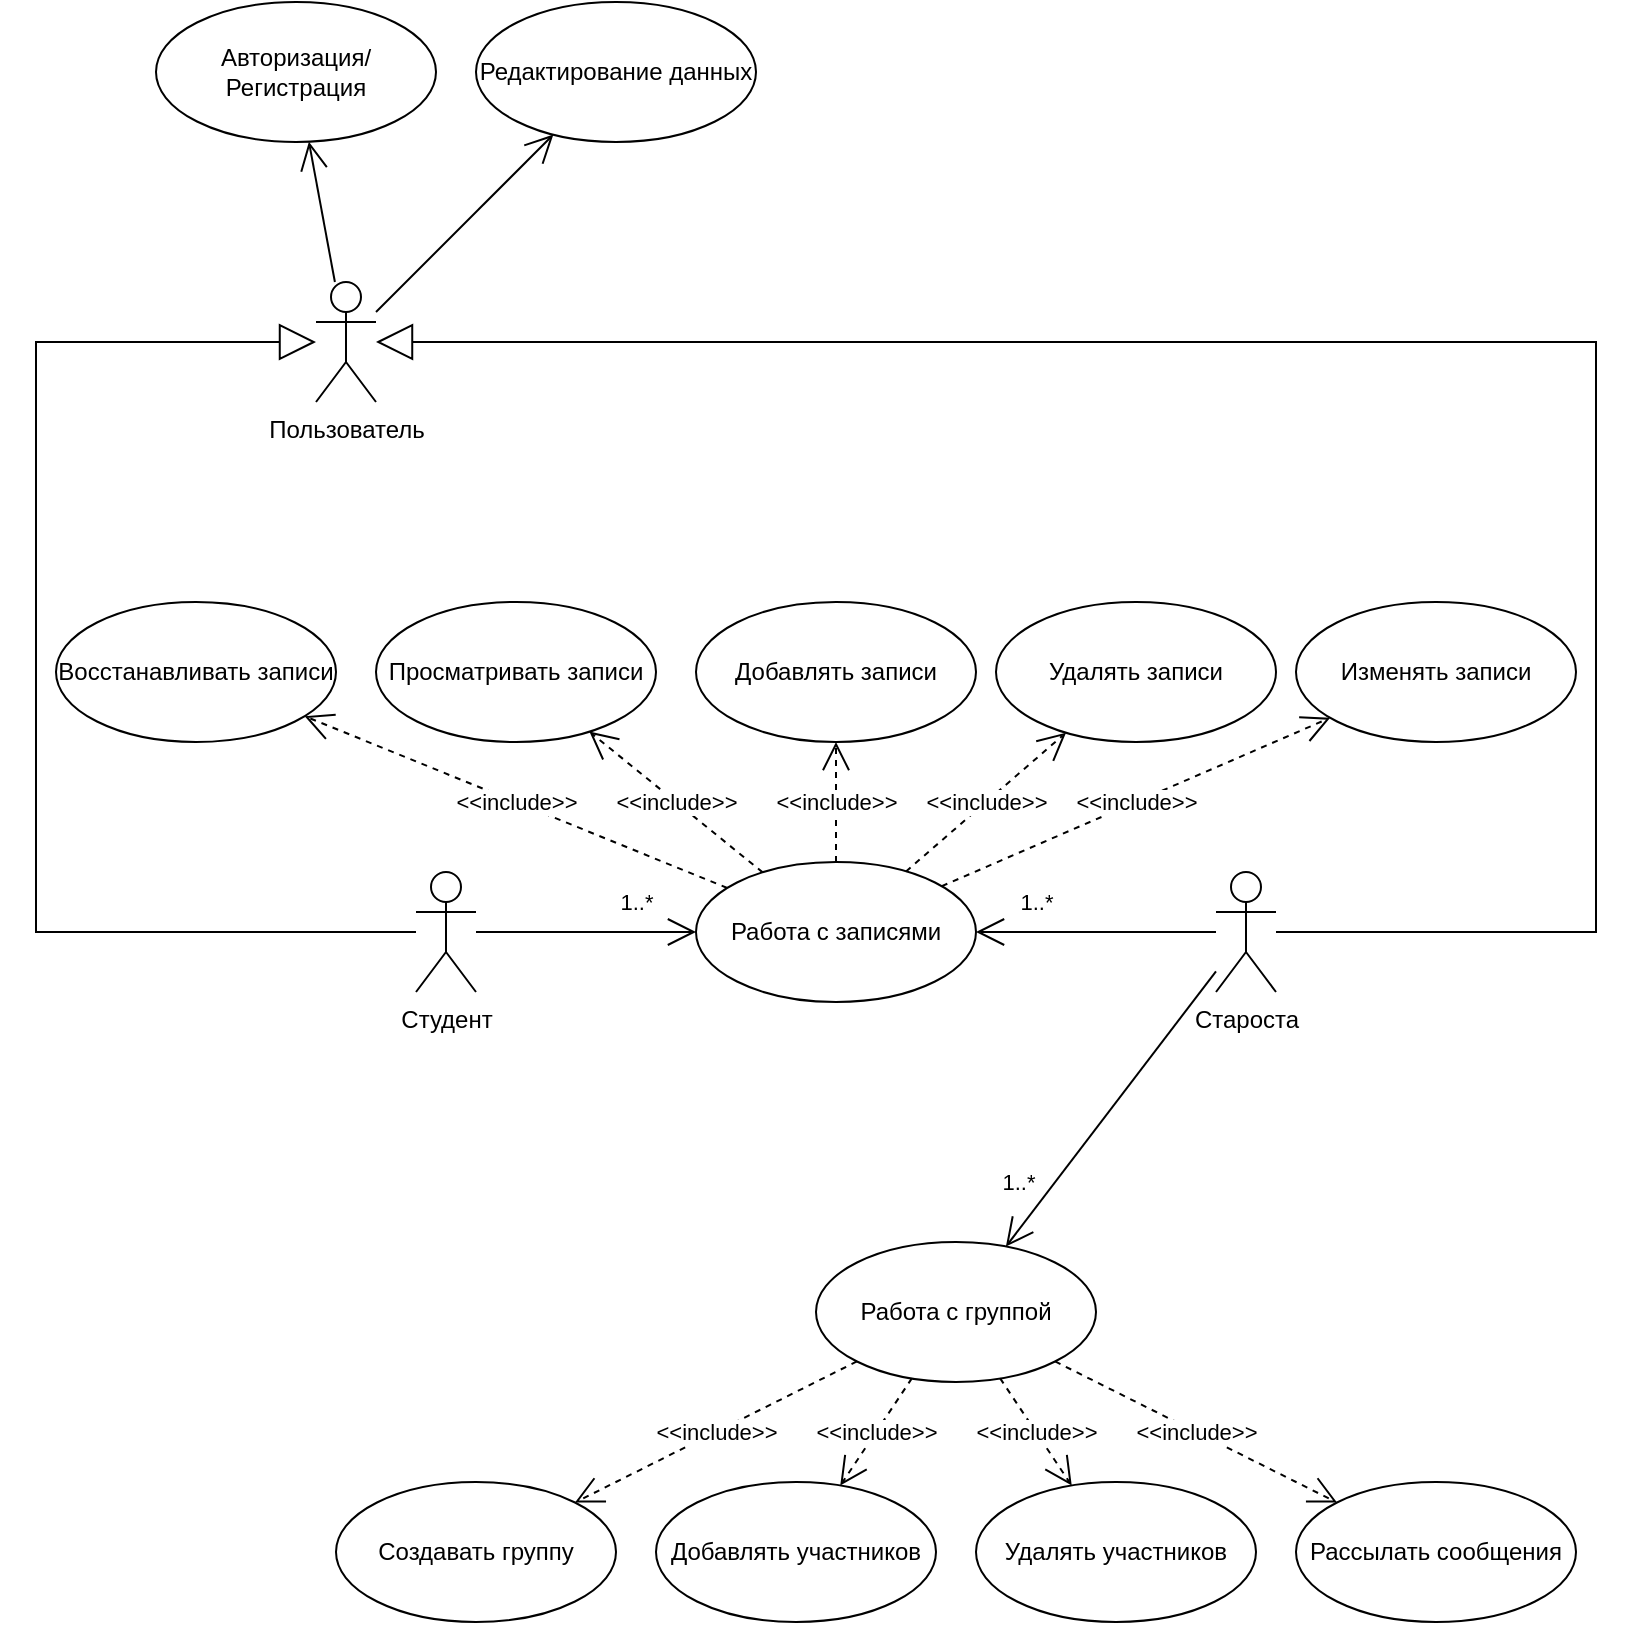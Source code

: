 <mxfile version="24.8.1">
  <diagram name="Страница — 1" id="OzuXbtzcPYWJwhRSiCgP">
    <mxGraphModel dx="2043" dy="2034" grid="1" gridSize="10" guides="1" tooltips="1" connect="1" arrows="1" fold="1" page="1" pageScale="1" pageWidth="827" pageHeight="1169" math="0" shadow="0">
      <root>
        <mxCell id="0" />
        <mxCell id="1" parent="0" />
        <mxCell id="lTHJ1ySDXn06tNbgpZ6D-3" value="Просматривать записи" style="ellipse;whiteSpace=wrap;html=1;" parent="1" vertex="1">
          <mxGeometry x="170" y="40" width="140" height="70" as="geometry" />
        </mxCell>
        <mxCell id="lTHJ1ySDXn06tNbgpZ6D-5" value="Добавлять записи" style="ellipse;whiteSpace=wrap;html=1;" parent="1" vertex="1">
          <mxGeometry x="330" y="40" width="140" height="70" as="geometry" />
        </mxCell>
        <mxCell id="lTHJ1ySDXn06tNbgpZ6D-6" value="Удалять записи" style="ellipse;whiteSpace=wrap;html=1;" parent="1" vertex="1">
          <mxGeometry x="480" y="40" width="140" height="70" as="geometry" />
        </mxCell>
        <mxCell id="lTHJ1ySDXn06tNbgpZ6D-7" value="Изменять записи" style="ellipse;whiteSpace=wrap;html=1;" parent="1" vertex="1">
          <mxGeometry x="630" y="40" width="140" height="70" as="geometry" />
        </mxCell>
        <mxCell id="lTHJ1ySDXn06tNbgpZ6D-8" value="Работа с записями" style="ellipse;whiteSpace=wrap;html=1;" parent="1" vertex="1">
          <mxGeometry x="330" y="170" width="140" height="70" as="geometry" />
        </mxCell>
        <mxCell id="lTHJ1ySDXn06tNbgpZ6D-9" value="Студент" style="shape=umlActor;verticalLabelPosition=bottom;verticalAlign=top;html=1;" parent="1" vertex="1">
          <mxGeometry x="190" y="175" width="30" height="60" as="geometry" />
        </mxCell>
        <mxCell id="lTHJ1ySDXn06tNbgpZ6D-10" value="Староста" style="shape=umlActor;verticalLabelPosition=bottom;verticalAlign=top;html=1;" parent="1" vertex="1">
          <mxGeometry x="590" y="175" width="30" height="60" as="geometry" />
        </mxCell>
        <mxCell id="lTHJ1ySDXn06tNbgpZ6D-11" value="" style="endArrow=open;endFill=1;endSize=12;html=1;rounded=0;" parent="1" source="lTHJ1ySDXn06tNbgpZ6D-9" target="lTHJ1ySDXn06tNbgpZ6D-8" edge="1">
          <mxGeometry width="160" relative="1" as="geometry">
            <mxPoint x="320" y="260" as="sourcePoint" />
            <mxPoint x="480" y="260" as="targetPoint" />
          </mxGeometry>
        </mxCell>
        <mxCell id="lTHJ1ySDXn06tNbgpZ6D-13" value="1..*" style="edgeLabel;html=1;align=center;verticalAlign=middle;resizable=0;points=[];" parent="lTHJ1ySDXn06tNbgpZ6D-11" vertex="1" connectable="0">
          <mxGeometry x="0.436" y="1" relative="1" as="geometry">
            <mxPoint x="1" y="-14" as="offset" />
          </mxGeometry>
        </mxCell>
        <mxCell id="lTHJ1ySDXn06tNbgpZ6D-12" value="" style="endArrow=open;endFill=1;endSize=12;html=1;rounded=0;" parent="1" source="lTHJ1ySDXn06tNbgpZ6D-10" target="lTHJ1ySDXn06tNbgpZ6D-8" edge="1">
          <mxGeometry width="160" relative="1" as="geometry">
            <mxPoint x="380" y="290" as="sourcePoint" />
            <mxPoint x="540" y="290" as="targetPoint" />
          </mxGeometry>
        </mxCell>
        <mxCell id="lTHJ1ySDXn06tNbgpZ6D-14" value="1..*" style="edgeLabel;html=1;align=center;verticalAlign=middle;resizable=0;points=[];" parent="1" vertex="1" connectable="0">
          <mxGeometry x="500" y="190" as="geometry" />
        </mxCell>
        <mxCell id="lTHJ1ySDXn06tNbgpZ6D-15" value="&amp;lt;&amp;lt;include&amp;gt;&amp;gt;" style="endArrow=open;endSize=12;dashed=1;html=1;rounded=0;" parent="1" source="lTHJ1ySDXn06tNbgpZ6D-8" target="lTHJ1ySDXn06tNbgpZ6D-3" edge="1">
          <mxGeometry width="160" relative="1" as="geometry">
            <mxPoint x="320" y="310" as="sourcePoint" />
            <mxPoint x="480" y="310" as="targetPoint" />
          </mxGeometry>
        </mxCell>
        <mxCell id="lTHJ1ySDXn06tNbgpZ6D-16" value="&amp;lt;&amp;lt;include&amp;gt;&amp;gt;" style="endArrow=open;endSize=12;dashed=1;html=1;rounded=0;" parent="1" source="lTHJ1ySDXn06tNbgpZ6D-8" target="lTHJ1ySDXn06tNbgpZ6D-5" edge="1">
          <mxGeometry width="160" relative="1" as="geometry">
            <mxPoint x="471" y="170" as="sourcePoint" />
            <mxPoint x="330" y="92" as="targetPoint" />
          </mxGeometry>
        </mxCell>
        <mxCell id="lTHJ1ySDXn06tNbgpZ6D-17" value="&amp;lt;&amp;lt;include&amp;gt;&amp;gt;" style="endArrow=open;endSize=12;dashed=1;html=1;rounded=0;" parent="1" source="lTHJ1ySDXn06tNbgpZ6D-8" target="lTHJ1ySDXn06tNbgpZ6D-6" edge="1">
          <mxGeometry width="160" relative="1" as="geometry">
            <mxPoint x="373" y="199" as="sourcePoint" />
            <mxPoint x="232" y="121" as="targetPoint" />
          </mxGeometry>
        </mxCell>
        <mxCell id="lTHJ1ySDXn06tNbgpZ6D-18" value="&amp;lt;&amp;lt;include&amp;gt;&amp;gt;" style="endArrow=open;endSize=12;dashed=1;html=1;rounded=0;" parent="1" source="lTHJ1ySDXn06tNbgpZ6D-8" target="lTHJ1ySDXn06tNbgpZ6D-7" edge="1">
          <mxGeometry width="160" relative="1" as="geometry">
            <mxPoint x="383" y="209" as="sourcePoint" />
            <mxPoint x="242" y="131" as="targetPoint" />
          </mxGeometry>
        </mxCell>
        <mxCell id="lTHJ1ySDXn06tNbgpZ6D-19" value="Создавать группу" style="ellipse;whiteSpace=wrap;html=1;" parent="1" vertex="1">
          <mxGeometry x="150" y="480" width="140" height="70" as="geometry" />
        </mxCell>
        <mxCell id="lTHJ1ySDXn06tNbgpZ6D-20" value="Добавлять участников" style="ellipse;whiteSpace=wrap;html=1;" parent="1" vertex="1">
          <mxGeometry x="310" y="480" width="140" height="70" as="geometry" />
        </mxCell>
        <mxCell id="lTHJ1ySDXn06tNbgpZ6D-21" value="Удалять участников" style="ellipse;whiteSpace=wrap;html=1;" parent="1" vertex="1">
          <mxGeometry x="470" y="480" width="140" height="70" as="geometry" />
        </mxCell>
        <mxCell id="lTHJ1ySDXn06tNbgpZ6D-22" value="Восстанавливать записи" style="ellipse;whiteSpace=wrap;html=1;" parent="1" vertex="1">
          <mxGeometry x="10" y="40" width="140" height="70" as="geometry" />
        </mxCell>
        <mxCell id="lTHJ1ySDXn06tNbgpZ6D-23" value="Рассылать сообщения" style="ellipse;whiteSpace=wrap;html=1;" parent="1" vertex="1">
          <mxGeometry x="630" y="480" width="140" height="70" as="geometry" />
        </mxCell>
        <mxCell id="lTHJ1ySDXn06tNbgpZ6D-24" value="Работа с группой" style="ellipse;whiteSpace=wrap;html=1;" parent="1" vertex="1">
          <mxGeometry x="390" y="360" width="140" height="70" as="geometry" />
        </mxCell>
        <mxCell id="lTHJ1ySDXn06tNbgpZ6D-25" value="" style="endArrow=open;endFill=1;endSize=12;html=1;rounded=0;" parent="1" source="lTHJ1ySDXn06tNbgpZ6D-10" target="lTHJ1ySDXn06tNbgpZ6D-24" edge="1">
          <mxGeometry width="160" relative="1" as="geometry">
            <mxPoint x="230" y="215" as="sourcePoint" />
            <mxPoint x="340" y="215" as="targetPoint" />
          </mxGeometry>
        </mxCell>
        <mxCell id="lTHJ1ySDXn06tNbgpZ6D-26" value="1..*" style="edgeLabel;html=1;align=center;verticalAlign=middle;resizable=0;points=[];" parent="lTHJ1ySDXn06tNbgpZ6D-25" vertex="1" connectable="0">
          <mxGeometry x="0.436" y="1" relative="1" as="geometry">
            <mxPoint x="-25" y="6" as="offset" />
          </mxGeometry>
        </mxCell>
        <mxCell id="lTHJ1ySDXn06tNbgpZ6D-27" value="&amp;lt;&amp;lt;include&amp;gt;&amp;gt;" style="endArrow=open;endSize=12;dashed=1;html=1;rounded=0;" parent="1" source="lTHJ1ySDXn06tNbgpZ6D-24" target="lTHJ1ySDXn06tNbgpZ6D-19" edge="1">
          <mxGeometry width="160" relative="1" as="geometry">
            <mxPoint x="315" y="398" as="sourcePoint" />
            <mxPoint x="174" y="320" as="targetPoint" />
          </mxGeometry>
        </mxCell>
        <mxCell id="lTHJ1ySDXn06tNbgpZ6D-28" value="&amp;lt;&amp;lt;include&amp;gt;&amp;gt;" style="endArrow=open;endSize=12;dashed=1;html=1;rounded=0;" parent="1" source="lTHJ1ySDXn06tNbgpZ6D-24" target="lTHJ1ySDXn06tNbgpZ6D-20" edge="1">
          <mxGeometry width="160" relative="1" as="geometry">
            <mxPoint x="566" y="398" as="sourcePoint" />
            <mxPoint x="425" y="320" as="targetPoint" />
          </mxGeometry>
        </mxCell>
        <mxCell id="lTHJ1ySDXn06tNbgpZ6D-29" value="&amp;lt;&amp;lt;include&amp;gt;&amp;gt;" style="endArrow=open;endSize=12;dashed=1;html=1;rounded=0;" parent="1" source="lTHJ1ySDXn06tNbgpZ6D-24" target="lTHJ1ySDXn06tNbgpZ6D-21" edge="1">
          <mxGeometry width="160" relative="1" as="geometry">
            <mxPoint x="656" y="408" as="sourcePoint" />
            <mxPoint x="515" y="330" as="targetPoint" />
          </mxGeometry>
        </mxCell>
        <mxCell id="lTHJ1ySDXn06tNbgpZ6D-30" value="&amp;lt;&amp;lt;include&amp;gt;&amp;gt;" style="endArrow=open;endSize=12;dashed=1;html=1;rounded=0;" parent="1" source="lTHJ1ySDXn06tNbgpZ6D-24" target="lTHJ1ySDXn06tNbgpZ6D-23" edge="1">
          <mxGeometry width="160" relative="1" as="geometry">
            <mxPoint x="518" y="269" as="sourcePoint" />
            <mxPoint x="377" y="191" as="targetPoint" />
          </mxGeometry>
        </mxCell>
        <mxCell id="lTHJ1ySDXn06tNbgpZ6D-36" value="Пользователь" style="shape=umlActor;verticalLabelPosition=bottom;verticalAlign=top;html=1;" parent="1" vertex="1">
          <mxGeometry x="140" y="-120" width="30" height="60" as="geometry" />
        </mxCell>
        <mxCell id="lTHJ1ySDXn06tNbgpZ6D-37" value="" style="endArrow=block;endSize=16;endFill=0;html=1;rounded=0;" parent="1" source="lTHJ1ySDXn06tNbgpZ6D-9" target="lTHJ1ySDXn06tNbgpZ6D-36" edge="1">
          <mxGeometry width="160" relative="1" as="geometry">
            <mxPoint x="-10" y="204.5" as="sourcePoint" />
            <mxPoint x="150" y="204.5" as="targetPoint" />
            <Array as="points">
              <mxPoint y="205" />
              <mxPoint y="-90" />
            </Array>
          </mxGeometry>
        </mxCell>
        <mxCell id="lTHJ1ySDXn06tNbgpZ6D-38" value="" style="endArrow=block;endSize=16;endFill=0;html=1;rounded=0;" parent="1" source="lTHJ1ySDXn06tNbgpZ6D-10" target="lTHJ1ySDXn06tNbgpZ6D-36" edge="1">
          <mxGeometry width="160" relative="1" as="geometry">
            <mxPoint x="350" y="125" as="sourcePoint" />
            <mxPoint x="310" y="-110" as="targetPoint" />
            <Array as="points">
              <mxPoint x="780" y="205" />
              <mxPoint x="780" y="-90" />
            </Array>
          </mxGeometry>
        </mxCell>
        <mxCell id="lTHJ1ySDXn06tNbgpZ6D-39" value="Авторизация/Регистрация" style="ellipse;whiteSpace=wrap;html=1;" parent="1" vertex="1">
          <mxGeometry x="60" y="-260" width="140" height="70" as="geometry" />
        </mxCell>
        <mxCell id="lTHJ1ySDXn06tNbgpZ6D-40" value="Редактирование данных" style="ellipse;whiteSpace=wrap;html=1;" parent="1" vertex="1">
          <mxGeometry x="220" y="-260" width="140" height="70" as="geometry" />
        </mxCell>
        <mxCell id="lTHJ1ySDXn06tNbgpZ6D-41" value="" style="endArrow=open;endFill=1;endSize=12;html=1;rounded=0;" parent="1" source="lTHJ1ySDXn06tNbgpZ6D-36" target="lTHJ1ySDXn06tNbgpZ6D-39" edge="1">
          <mxGeometry width="160" relative="1" as="geometry">
            <mxPoint x="-50" y="-190" as="sourcePoint" />
            <mxPoint x="60" y="-190" as="targetPoint" />
          </mxGeometry>
        </mxCell>
        <mxCell id="lTHJ1ySDXn06tNbgpZ6D-43" value="" style="endArrow=open;endFill=1;endSize=12;html=1;rounded=0;" parent="1" source="lTHJ1ySDXn06tNbgpZ6D-36" target="lTHJ1ySDXn06tNbgpZ6D-40" edge="1">
          <mxGeometry width="160" relative="1" as="geometry">
            <mxPoint x="290" y="-110" as="sourcePoint" />
            <mxPoint x="277" y="-180" as="targetPoint" />
          </mxGeometry>
        </mxCell>
        <mxCell id="_EAF60DralJbq4Bsbt6i-1" value="&amp;lt;&amp;lt;include&amp;gt;&amp;gt;" style="endArrow=open;endSize=12;dashed=1;html=1;rounded=0;" edge="1" parent="1" source="lTHJ1ySDXn06tNbgpZ6D-8" target="lTHJ1ySDXn06tNbgpZ6D-22">
          <mxGeometry width="160" relative="1" as="geometry">
            <mxPoint x="372" y="186" as="sourcePoint" />
            <mxPoint x="278" y="114" as="targetPoint" />
          </mxGeometry>
        </mxCell>
      </root>
    </mxGraphModel>
  </diagram>
</mxfile>
